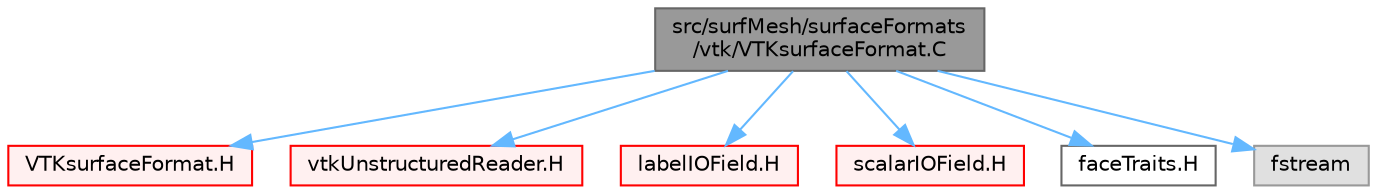 digraph "src/surfMesh/surfaceFormats/vtk/VTKsurfaceFormat.C"
{
 // LATEX_PDF_SIZE
  bgcolor="transparent";
  edge [fontname=Helvetica,fontsize=10,labelfontname=Helvetica,labelfontsize=10];
  node [fontname=Helvetica,fontsize=10,shape=box,height=0.2,width=0.4];
  Node1 [id="Node000001",label="src/surfMesh/surfaceFormats\l/vtk/VTKsurfaceFormat.C",height=0.2,width=0.4,color="gray40", fillcolor="grey60", style="filled", fontcolor="black",tooltip=" "];
  Node1 -> Node2 [id="edge1_Node000001_Node000002",color="steelblue1",style="solid",tooltip=" "];
  Node2 [id="Node000002",label="VTKsurfaceFormat.H",height=0.2,width=0.4,color="red", fillcolor="#FFF0F0", style="filled",URL="$VTKsurfaceFormat_8H.html",tooltip=" "];
  Node1 -> Node277 [id="edge2_Node000001_Node000277",color="steelblue1",style="solid",tooltip=" "];
  Node277 [id="Node000277",label="vtkUnstructuredReader.H",height=0.2,width=0.4,color="red", fillcolor="#FFF0F0", style="filled",URL="$vtkUnstructuredReader_8H.html",tooltip=" "];
  Node1 -> Node303 [id="edge3_Node000001_Node000303",color="steelblue1",style="solid",tooltip=" "];
  Node303 [id="Node000303",label="labelIOField.H",height=0.2,width=0.4,color="red", fillcolor="#FFF0F0", style="filled",URL="$labelIOField_8H.html",tooltip=" "];
  Node1 -> Node305 [id="edge4_Node000001_Node000305",color="steelblue1",style="solid",tooltip=" "];
  Node305 [id="Node000305",label="scalarIOField.H",height=0.2,width=0.4,color="red", fillcolor="#FFF0F0", style="filled",URL="$scalarIOField_8H.html",tooltip=" "];
  Node1 -> Node306 [id="edge5_Node000001_Node000306",color="steelblue1",style="solid",tooltip=" "];
  Node306 [id="Node000306",label="faceTraits.H",height=0.2,width=0.4,color="grey40", fillcolor="white", style="filled",URL="$faceTraits_8H.html",tooltip=" "];
  Node1 -> Node307 [id="edge6_Node000001_Node000307",color="steelblue1",style="solid",tooltip=" "];
  Node307 [id="Node000307",label="fstream",height=0.2,width=0.4,color="grey60", fillcolor="#E0E0E0", style="filled",tooltip=" "];
}
